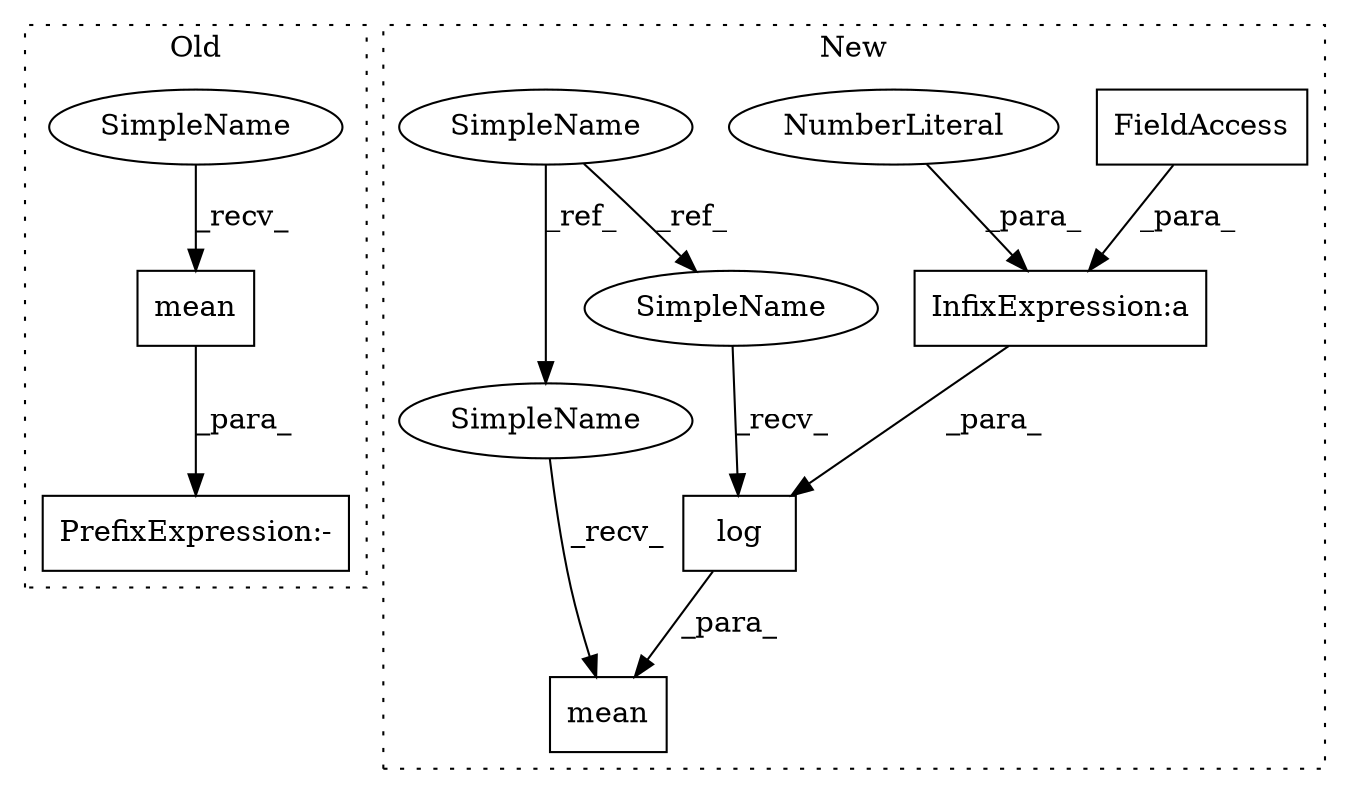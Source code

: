 digraph G {
subgraph cluster0 {
1 [label="mean" a="32" s="701" l="6" shape="box"];
8 [label="PrefixExpression:-" a="38" s="689" l="1" shape="box"];
11 [label="SimpleName" a="42" s="690" l="10" shape="ellipse"];
label = "Old";
style="dotted";
}
subgraph cluster1 {
2 [label="log" a="32" s="715,733" l="4,1" shape="box"];
3 [label="mean" a="32" s="704,734" l="5,1" shape="box"];
4 [label="InfixExpression:a" a="27" s="720" l="3" shape="box"];
5 [label="NumberLiteral" a="34" s="719" l="1" shape="ellipse"];
6 [label="FieldAccess" a="22" s="723" l="10" shape="box"];
7 [label="SimpleName" a="42" s="627" l="5" shape="ellipse"];
9 [label="SimpleName" a="42" s="709" l="5" shape="ellipse"];
10 [label="SimpleName" a="42" s="698" l="5" shape="ellipse"];
label = "New";
style="dotted";
}
1 -> 8 [label="_para_"];
2 -> 3 [label="_para_"];
4 -> 2 [label="_para_"];
5 -> 4 [label="_para_"];
6 -> 4 [label="_para_"];
7 -> 10 [label="_ref_"];
7 -> 9 [label="_ref_"];
9 -> 2 [label="_recv_"];
10 -> 3 [label="_recv_"];
11 -> 1 [label="_recv_"];
}